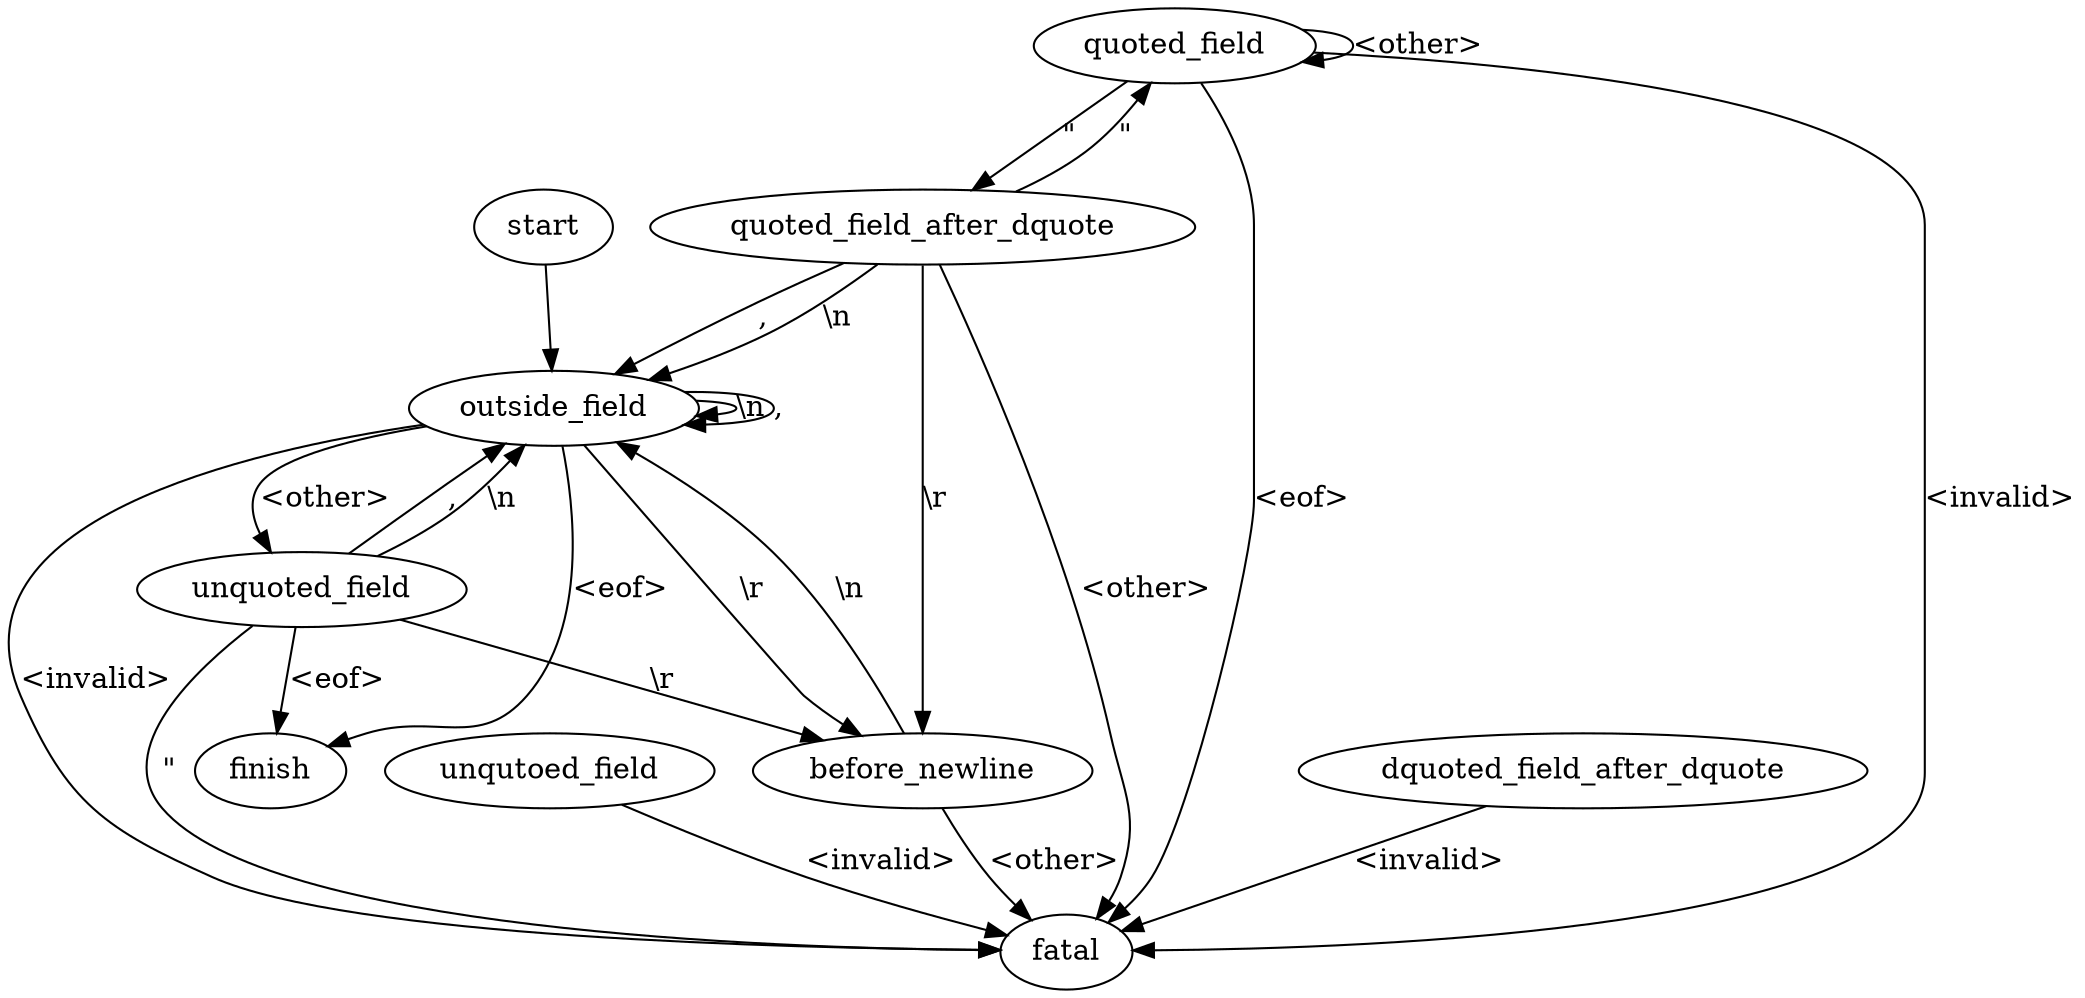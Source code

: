 digraph {
        start -> outside_field;

        outside_field -> outside_field [label="\\n"];
        outside_field -> before_newline [label="\\r"];
        outside_field -> outside_field [label=","];
        outside_field -> finish [label="<eof>"];
        outside_field -> fatal [label="<invalid>"];
        outside_field -> unquoted_field [label="<other>"];

        unquoted_field -> outside_field [label=","];
        unquoted_field -> outside_field [label="\\n"];
        unquoted_field -> before_newline [label="\\r"];
        unquoted_field -> finish [label="<eof>"];
        unquoted_field -> fatal [label="\""];
        unqutoed_field -> fatal [label="<invalid>"];

        quoted_field -> quoted_field [label="<other>"];
        quoted_field -> quoted_field_after_dquote [label="\""];
        quoted_field -> fatal [label="<eof>"];
        quoted_field -> fatal [label="<invalid>"];

        quoted_field_after_dquote -> quoted_field [label="\""];
        quoted_field_after_dquote -> outside_field [label=","];
        quoted_field_after_dquote -> outside_field [label="\\n"];
        quoted_field_after_dquote -> before_newline [label="\\r"];
        quoted_field_after_dquote -> fatal [label="<other>"];
        dquoted_field_after_dquote -> fatal [label="<invalid>"];

        before_newline -> outside_field [label="\\n"];
        before_newline -> fatal [label="<other>"];
 }